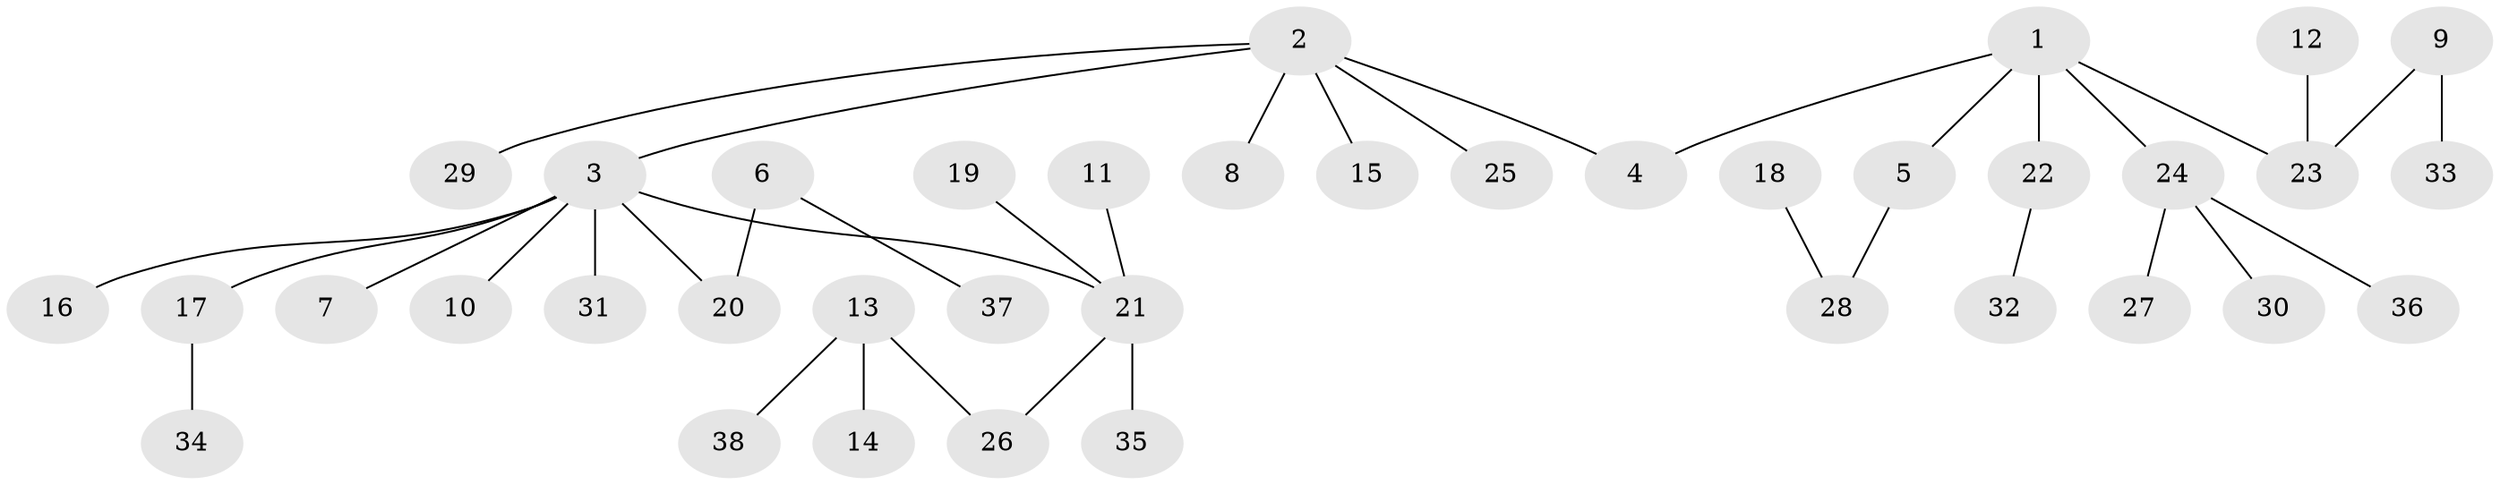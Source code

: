 // original degree distribution, {5: 0.05263157894736842, 3: 0.12631578947368421, 7: 0.021052631578947368, 2: 0.2736842105263158, 1: 0.49473684210526314, 4: 0.021052631578947368, 6: 0.010526315789473684}
// Generated by graph-tools (version 1.1) at 2025/37/03/04/25 23:37:25]
// undirected, 38 vertices, 37 edges
graph export_dot {
  node [color=gray90,style=filled];
  1;
  2;
  3;
  4;
  5;
  6;
  7;
  8;
  9;
  10;
  11;
  12;
  13;
  14;
  15;
  16;
  17;
  18;
  19;
  20;
  21;
  22;
  23;
  24;
  25;
  26;
  27;
  28;
  29;
  30;
  31;
  32;
  33;
  34;
  35;
  36;
  37;
  38;
  1 -- 4 [weight=1.0];
  1 -- 5 [weight=1.0];
  1 -- 22 [weight=1.0];
  1 -- 23 [weight=1.0];
  1 -- 24 [weight=1.0];
  2 -- 3 [weight=1.0];
  2 -- 4 [weight=1.0];
  2 -- 8 [weight=1.0];
  2 -- 15 [weight=1.0];
  2 -- 25 [weight=1.0];
  2 -- 29 [weight=1.0];
  3 -- 7 [weight=1.0];
  3 -- 10 [weight=1.0];
  3 -- 16 [weight=1.0];
  3 -- 17 [weight=1.0];
  3 -- 20 [weight=1.0];
  3 -- 21 [weight=1.0];
  3 -- 31 [weight=1.0];
  5 -- 28 [weight=1.0];
  6 -- 20 [weight=1.0];
  6 -- 37 [weight=1.0];
  9 -- 23 [weight=1.0];
  9 -- 33 [weight=1.0];
  11 -- 21 [weight=1.0];
  12 -- 23 [weight=1.0];
  13 -- 14 [weight=1.0];
  13 -- 26 [weight=1.0];
  13 -- 38 [weight=1.0];
  17 -- 34 [weight=1.0];
  18 -- 28 [weight=1.0];
  19 -- 21 [weight=1.0];
  21 -- 26 [weight=1.0];
  21 -- 35 [weight=1.0];
  22 -- 32 [weight=1.0];
  24 -- 27 [weight=1.0];
  24 -- 30 [weight=1.0];
  24 -- 36 [weight=1.0];
}
